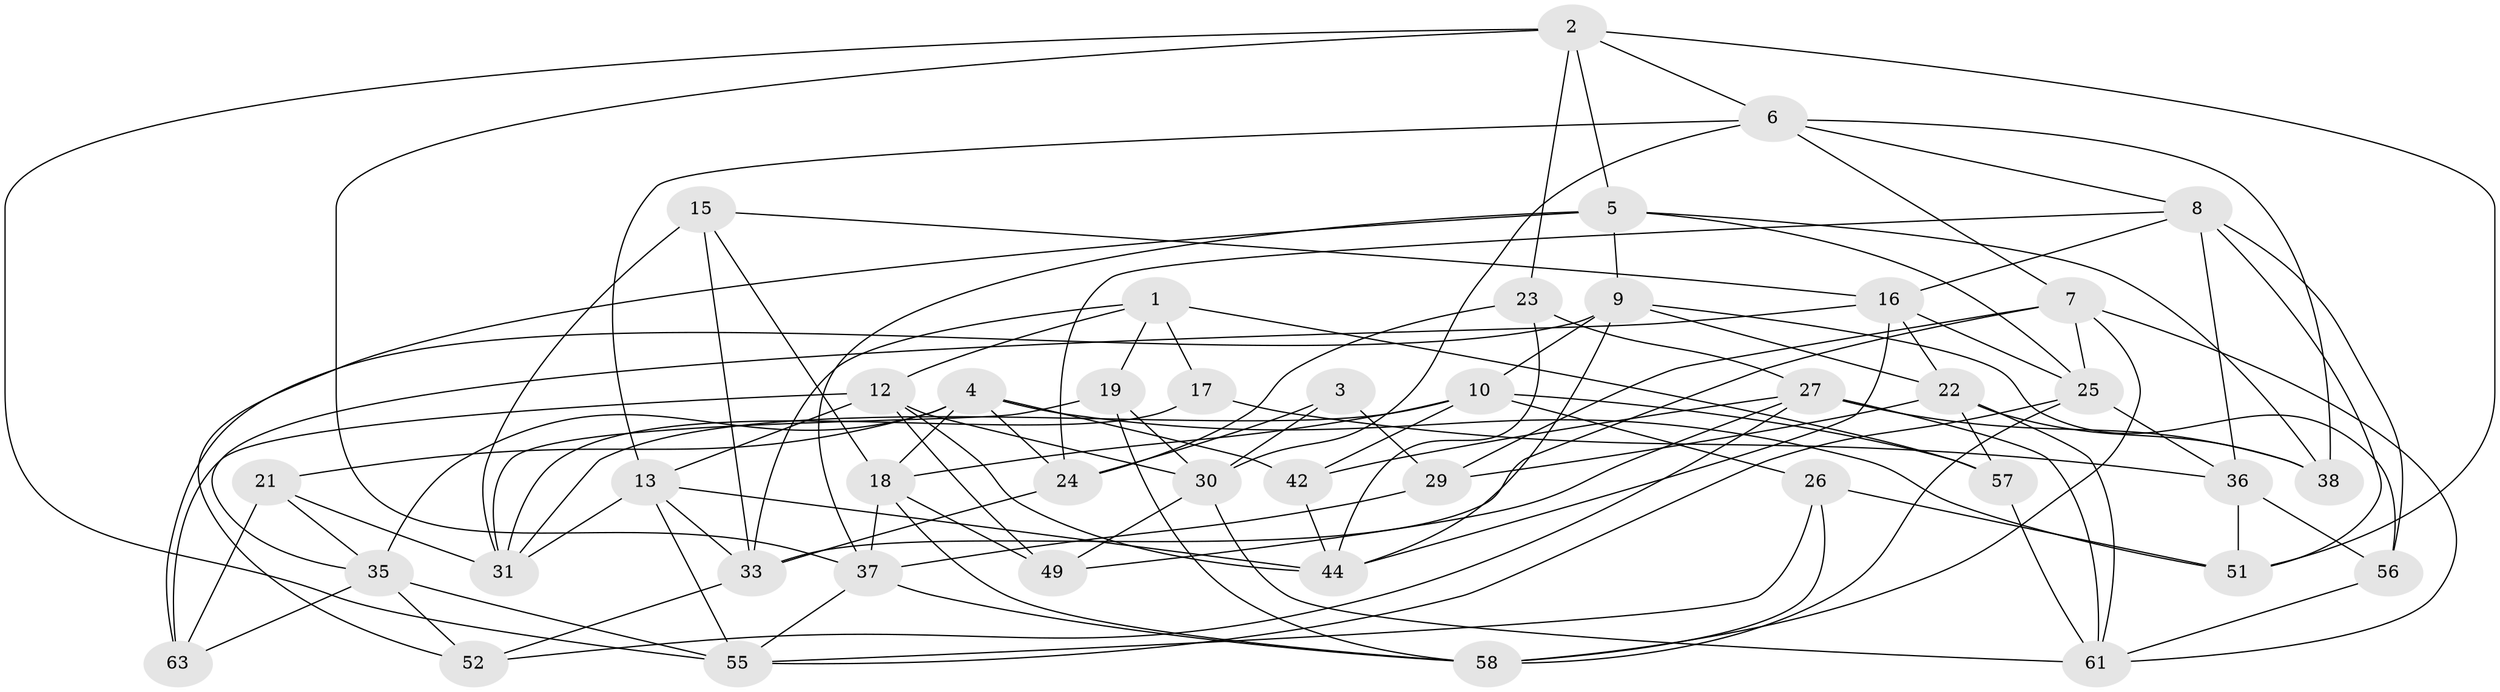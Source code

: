 // original degree distribution, {4: 1.0}
// Generated by graph-tools (version 1.1) at 2025/42/03/06/25 10:42:16]
// undirected, 43 vertices, 111 edges
graph export_dot {
graph [start="1"]
  node [color=gray90,style=filled];
  1 [super="+11"];
  2 [super="+20"];
  3;
  4 [super="+28"];
  5 [super="+46"];
  6 [super="+71"];
  7 [super="+14"];
  8 [super="+41"];
  9 [super="+32"];
  10 [super="+53"];
  12 [super="+45"];
  13 [super="+62"];
  15;
  16 [super="+47"];
  17;
  18 [super="+48"];
  19;
  21;
  22 [super="+66"];
  23;
  24 [super="+34"];
  25 [super="+68"];
  26;
  27 [super="+39"];
  29;
  30 [super="+65"];
  31 [super="+40"];
  33 [super="+59"];
  35 [super="+43"];
  36 [super="+70"];
  37 [super="+60"];
  38;
  42;
  44 [super="+50"];
  49;
  51 [super="+54"];
  52;
  55 [super="+69"];
  56;
  57;
  58 [super="+67"];
  61 [super="+64"];
  63;
  1 -- 17 [weight=2];
  1 -- 33;
  1 -- 19;
  1 -- 12;
  1 -- 57;
  2 -- 23;
  2 -- 5;
  2 -- 6;
  2 -- 55;
  2 -- 37;
  2 -- 51;
  3 -- 24 [weight=2];
  3 -- 29;
  3 -- 30;
  4 -- 18;
  4 -- 24;
  4 -- 42;
  4 -- 35;
  4 -- 21;
  4 -- 51;
  5 -- 52;
  5 -- 25;
  5 -- 38;
  5 -- 9;
  5 -- 37;
  6 -- 38;
  6 -- 7;
  6 -- 8;
  6 -- 13;
  6 -- 30;
  7 -- 29;
  7 -- 25;
  7 -- 58;
  7 -- 61;
  7 -- 33;
  8 -- 36;
  8 -- 56;
  8 -- 16;
  8 -- 51;
  8 -- 24;
  9 -- 10;
  9 -- 63;
  9 -- 44;
  9 -- 56;
  9 -- 22;
  10 -- 42;
  10 -- 18;
  10 -- 57;
  10 -- 26;
  10 -- 31;
  12 -- 63;
  12 -- 30;
  12 -- 49;
  12 -- 44;
  12 -- 13;
  13 -- 55;
  13 -- 44;
  13 -- 33;
  13 -- 31;
  15 -- 18;
  15 -- 31;
  15 -- 33;
  15 -- 16;
  16 -- 35;
  16 -- 22;
  16 -- 25;
  16 -- 44;
  17 -- 31;
  17 -- 36;
  18 -- 37;
  18 -- 58;
  18 -- 49;
  19 -- 58;
  19 -- 31;
  19 -- 30;
  21 -- 63;
  21 -- 31;
  21 -- 35;
  22 -- 29;
  22 -- 61;
  22 -- 57;
  22 -- 38;
  23 -- 44;
  23 -- 27;
  23 -- 24;
  24 -- 33;
  25 -- 58;
  25 -- 55;
  25 -- 36;
  26 -- 58;
  26 -- 55;
  26 -- 51;
  27 -- 52;
  27 -- 42;
  27 -- 49;
  27 -- 38;
  27 -- 61;
  29 -- 37;
  30 -- 49;
  30 -- 61;
  33 -- 52;
  35 -- 52;
  35 -- 63;
  35 -- 55;
  36 -- 51 [weight=2];
  36 -- 56;
  37 -- 55;
  37 -- 58;
  42 -- 44;
  56 -- 61;
  57 -- 61;
}
